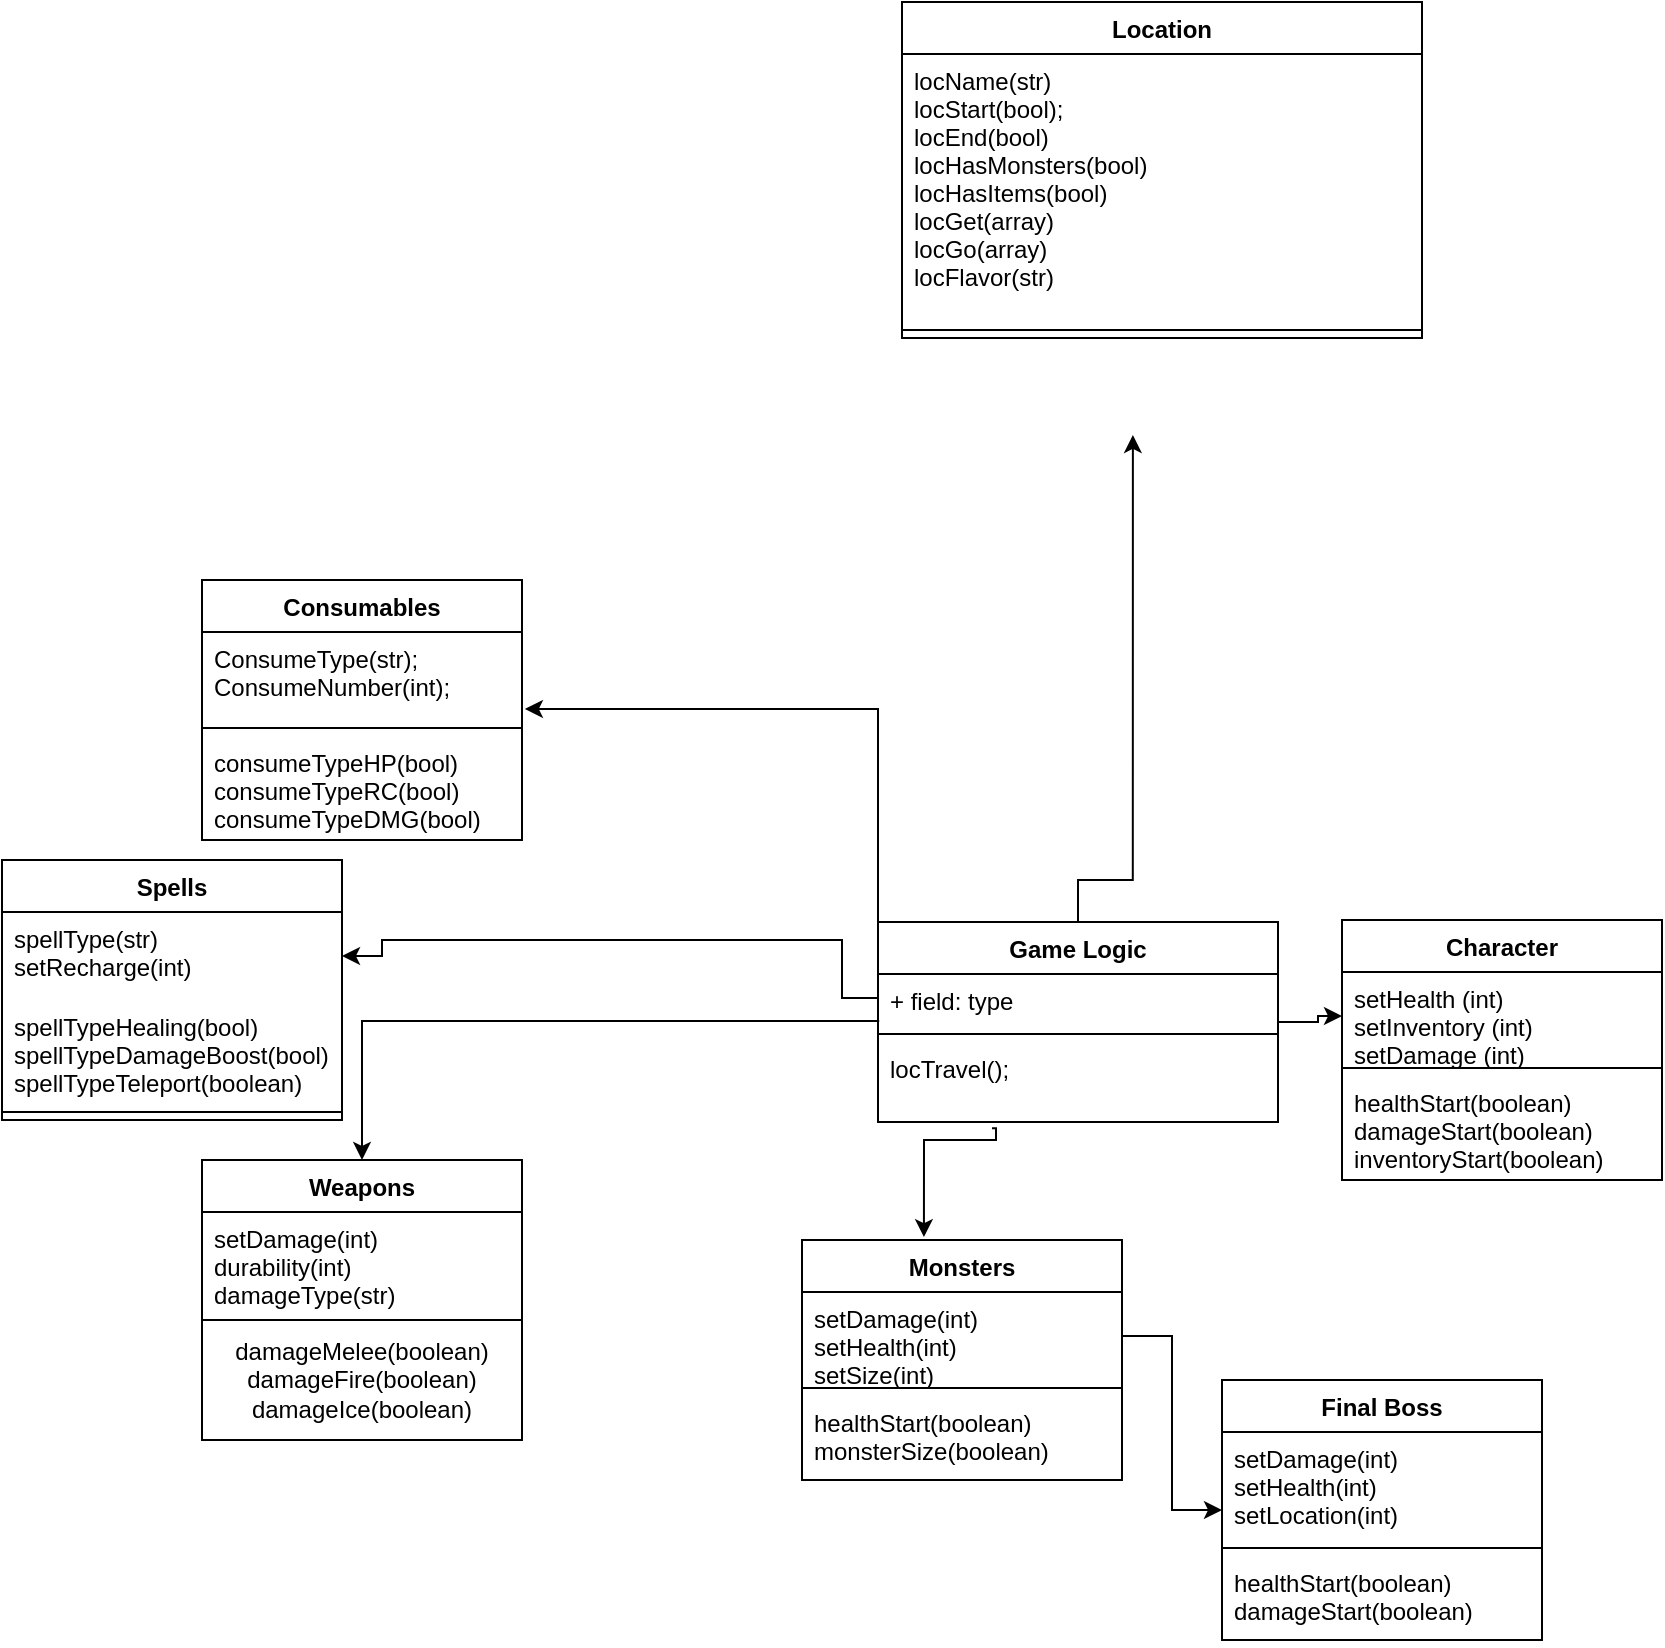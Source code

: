 <mxfile version="17.4.0" type="device"><diagram id="JH-kbLSihW9ZgI54_5LK" name="Page-1"><mxGraphModel dx="839" dy="1034" grid="1" gridSize="10" guides="1" tooltips="1" connect="1" arrows="1" fold="1" page="1" pageScale="1" pageWidth="850" pageHeight="1100" background="#FFFFFF" math="0" shadow="0"><root><mxCell id="0"/><mxCell id="1" parent="0"/><mxCell id="G_cTWSV_KLJYPNcDIyrp-1" style="edgeStyle=orthogonalEdgeStyle;rounded=0;orthogonalLoop=1;jettySize=auto;html=1;exitX=0.5;exitY=0;exitDx=0;exitDy=0;entryX=0.444;entryY=1.154;entryDx=0;entryDy=0;entryPerimeter=0;" parent="1" source="jTxGhpb9Axv69rySEj0M-1" edge="1"><mxGeometry relative="1" as="geometry"><mxPoint x="565.44" y="217.468" as="targetPoint"/><mxPoint x="400" y="450" as="sourcePoint"/><Array as="points"><mxPoint x="540" y="440"/><mxPoint x="511" y="440"/></Array></mxGeometry></mxCell><mxCell id="G_cTWSV_KLJYPNcDIyrp-6" style="edgeStyle=orthogonalEdgeStyle;rounded=0;orthogonalLoop=1;jettySize=auto;html=1;entryX=0;entryY=0.5;entryDx=0;entryDy=0;" parent="1" source="jTxGhpb9Axv69rySEj0M-1" target="G_cTWSV_KLJYPNcDIyrp-8" edge="1"><mxGeometry relative="1" as="geometry"><mxPoint x="660" y="530" as="targetPoint"/></mxGeometry></mxCell><mxCell id="jTxGhpb9Axv69rySEj0M-1" value="Game Logic" style="swimlane;fontStyle=1;align=center;verticalAlign=top;childLayout=stackLayout;horizontal=1;startSize=26;horizontalStack=0;resizeParent=1;resizeParentMax=0;resizeLast=0;collapsible=1;marginBottom=0;" parent="1" vertex="1"><mxGeometry x="438" y="461" width="200" height="100" as="geometry"/></mxCell><mxCell id="jTxGhpb9Axv69rySEj0M-2" value="+ field: type" style="text;strokeColor=none;fillColor=none;align=left;verticalAlign=top;spacingLeft=4;spacingRight=4;overflow=hidden;rotatable=0;points=[[0,0.5],[1,0.5]];portConstraint=eastwest;" parent="jTxGhpb9Axv69rySEj0M-1" vertex="1"><mxGeometry y="26" width="200" height="26" as="geometry"/></mxCell><mxCell id="jTxGhpb9Axv69rySEj0M-3" value="" style="line;strokeWidth=1;fillColor=none;align=left;verticalAlign=middle;spacingTop=-1;spacingLeft=3;spacingRight=3;rotatable=0;labelPosition=right;points=[];portConstraint=eastwest;" parent="jTxGhpb9Axv69rySEj0M-1" vertex="1"><mxGeometry y="52" width="200" height="8" as="geometry"/></mxCell><mxCell id="jTxGhpb9Axv69rySEj0M-4" value="locTravel();&#10;" style="text;strokeColor=none;fillColor=none;align=left;verticalAlign=top;spacingLeft=4;spacingRight=4;overflow=hidden;rotatable=0;points=[[0,0.5],[1,0.5]];portConstraint=eastwest;" parent="jTxGhpb9Axv69rySEj0M-1" vertex="1"><mxGeometry y="60" width="200" height="40" as="geometry"/></mxCell><mxCell id="G_cTWSV_KLJYPNcDIyrp-2" value="Location" style="swimlane;fontStyle=1;align=center;verticalAlign=top;childLayout=stackLayout;horizontal=1;startSize=26;horizontalStack=0;resizeParent=1;resizeParentMax=0;resizeLast=0;collapsible=1;marginBottom=0;" parent="1" vertex="1"><mxGeometry x="450" y="1" width="260" height="168" as="geometry"/></mxCell><mxCell id="G_cTWSV_KLJYPNcDIyrp-3" value="locName(str)&#10;locStart(bool);&#10;locEnd(bool)&#10;locHasMonsters(bool)&#10;locHasItems(bool)&#10;locGet(array)&#10;locGo(array)&#10;locFlavor(str)&#10;&#10;          " style="text;strokeColor=none;fillColor=none;align=left;verticalAlign=top;spacingLeft=4;spacingRight=4;overflow=hidden;rotatable=0;points=[[0,0.5],[1,0.5]];portConstraint=eastwest;" parent="G_cTWSV_KLJYPNcDIyrp-2" vertex="1"><mxGeometry y="26" width="260" height="134" as="geometry"/></mxCell><mxCell id="G_cTWSV_KLJYPNcDIyrp-4" value="" style="line;strokeWidth=1;fillColor=none;align=left;verticalAlign=middle;spacingTop=-1;spacingLeft=3;spacingRight=3;rotatable=0;labelPosition=right;points=[];portConstraint=eastwest;" parent="G_cTWSV_KLJYPNcDIyrp-2" vertex="1"><mxGeometry y="160" width="260" height="8" as="geometry"/></mxCell><mxCell id="G_cTWSV_KLJYPNcDIyrp-7" value="Character" style="swimlane;fontStyle=1;align=center;verticalAlign=top;childLayout=stackLayout;horizontal=1;startSize=26;horizontalStack=0;resizeParent=1;resizeParentMax=0;resizeLast=0;collapsible=1;marginBottom=0;" parent="1" vertex="1"><mxGeometry x="670" y="460" width="160" height="130" as="geometry"/></mxCell><mxCell id="G_cTWSV_KLJYPNcDIyrp-8" value="setHealth (int)&#10;setInventory (int)&#10;setDamage (int)" style="text;strokeColor=none;fillColor=none;align=left;verticalAlign=top;spacingLeft=4;spacingRight=4;overflow=hidden;rotatable=0;points=[[0,0.5],[1,0.5]];portConstraint=eastwest;" parent="G_cTWSV_KLJYPNcDIyrp-7" vertex="1"><mxGeometry y="26" width="160" height="44" as="geometry"/></mxCell><mxCell id="G_cTWSV_KLJYPNcDIyrp-9" value="" style="line;strokeWidth=1;fillColor=none;align=left;verticalAlign=middle;spacingTop=-1;spacingLeft=3;spacingRight=3;rotatable=0;labelPosition=right;points=[];portConstraint=eastwest;" parent="G_cTWSV_KLJYPNcDIyrp-7" vertex="1"><mxGeometry y="70" width="160" height="8" as="geometry"/></mxCell><mxCell id="G_cTWSV_KLJYPNcDIyrp-10" value="healthStart(boolean)&#10;damageStart(boolean)&#10;inventoryStart(boolean)" style="text;strokeColor=none;fillColor=none;align=left;verticalAlign=top;spacingLeft=4;spacingRight=4;overflow=hidden;rotatable=0;points=[[0,0.5],[1,0.5]];portConstraint=eastwest;" parent="G_cTWSV_KLJYPNcDIyrp-7" vertex="1"><mxGeometry y="78" width="160" height="52" as="geometry"/></mxCell><mxCell id="G_cTWSV_KLJYPNcDIyrp-11" style="edgeStyle=orthogonalEdgeStyle;rounded=0;orthogonalLoop=1;jettySize=auto;html=1;entryX=0.381;entryY=-0.012;entryDx=0;entryDy=0;entryPerimeter=0;exitX=0.285;exitY=1.077;exitDx=0;exitDy=0;exitPerimeter=0;" parent="1" source="jTxGhpb9Axv69rySEj0M-4" target="G_cTWSV_KLJYPNcDIyrp-12" edge="1"><mxGeometry relative="1" as="geometry"><mxPoint x="360" y="590" as="targetPoint"/><mxPoint x="460" y="559" as="sourcePoint"/><Array as="points"><mxPoint x="497" y="570"/><mxPoint x="461" y="570"/></Array></mxGeometry></mxCell><mxCell id="G_cTWSV_KLJYPNcDIyrp-12" value="Monsters" style="swimlane;fontStyle=1;align=center;verticalAlign=top;childLayout=stackLayout;horizontal=1;startSize=26;horizontalStack=0;resizeParent=1;resizeParentMax=0;resizeLast=0;collapsible=1;marginBottom=0;" parent="1" vertex="1"><mxGeometry x="400" y="620" width="160" height="120" as="geometry"/></mxCell><mxCell id="G_cTWSV_KLJYPNcDIyrp-13" value="setDamage(int)&#10;setHealth(int)&#10;setSize(int)" style="text;strokeColor=none;fillColor=none;align=left;verticalAlign=top;spacingLeft=4;spacingRight=4;overflow=hidden;rotatable=0;points=[[0,0.5],[1,0.5]];portConstraint=eastwest;" parent="G_cTWSV_KLJYPNcDIyrp-12" vertex="1"><mxGeometry y="26" width="160" height="44" as="geometry"/></mxCell><mxCell id="G_cTWSV_KLJYPNcDIyrp-14" value="" style="line;strokeWidth=1;fillColor=none;align=left;verticalAlign=middle;spacingTop=-1;spacingLeft=3;spacingRight=3;rotatable=0;labelPosition=right;points=[];portConstraint=eastwest;" parent="G_cTWSV_KLJYPNcDIyrp-12" vertex="1"><mxGeometry y="70" width="160" height="8" as="geometry"/></mxCell><mxCell id="G_cTWSV_KLJYPNcDIyrp-15" value="healthStart(boolean)&#10;monsterSize(boolean)" style="text;strokeColor=none;fillColor=none;align=left;verticalAlign=top;spacingLeft=4;spacingRight=4;overflow=hidden;rotatable=0;points=[[0,0.5],[1,0.5]];portConstraint=eastwest;" parent="G_cTWSV_KLJYPNcDIyrp-12" vertex="1"><mxGeometry y="78" width="160" height="42" as="geometry"/></mxCell><mxCell id="G_cTWSV_KLJYPNcDIyrp-16" style="edgeStyle=orthogonalEdgeStyle;rounded=0;orthogonalLoop=1;jettySize=auto;html=1;" parent="1" source="G_cTWSV_KLJYPNcDIyrp-13" target="G_cTWSV_KLJYPNcDIyrp-17" edge="1"><mxGeometry relative="1" as="geometry"><mxPoint x="440" y="710" as="targetPoint"/></mxGeometry></mxCell><mxCell id="G_cTWSV_KLJYPNcDIyrp-17" value="Final Boss" style="swimlane;fontStyle=1;align=center;verticalAlign=top;childLayout=stackLayout;horizontal=1;startSize=26;horizontalStack=0;resizeParent=1;resizeParentMax=0;resizeLast=0;collapsible=1;marginBottom=0;" parent="1" vertex="1"><mxGeometry x="610" y="690" width="160" height="130" as="geometry"/></mxCell><mxCell id="G_cTWSV_KLJYPNcDIyrp-18" value="setDamage(int)&#10;setHealth(int)&#10;setLocation(int)" style="text;strokeColor=none;fillColor=none;align=left;verticalAlign=top;spacingLeft=4;spacingRight=4;overflow=hidden;rotatable=0;points=[[0,0.5],[1,0.5]];portConstraint=eastwest;" parent="G_cTWSV_KLJYPNcDIyrp-17" vertex="1"><mxGeometry y="26" width="160" height="54" as="geometry"/></mxCell><mxCell id="G_cTWSV_KLJYPNcDIyrp-19" value="" style="line;strokeWidth=1;fillColor=none;align=left;verticalAlign=middle;spacingTop=-1;spacingLeft=3;spacingRight=3;rotatable=0;labelPosition=right;points=[];portConstraint=eastwest;" parent="G_cTWSV_KLJYPNcDIyrp-17" vertex="1"><mxGeometry y="80" width="160" height="8" as="geometry"/></mxCell><mxCell id="G_cTWSV_KLJYPNcDIyrp-20" value="healthStart(boolean)&#10;damageStart(boolean)&#10;" style="text;strokeColor=none;fillColor=none;align=left;verticalAlign=top;spacingLeft=4;spacingRight=4;overflow=hidden;rotatable=0;points=[[0,0.5],[1,0.5]];portConstraint=eastwest;" parent="G_cTWSV_KLJYPNcDIyrp-17" vertex="1"><mxGeometry y="88" width="160" height="42" as="geometry"/></mxCell><mxCell id="G_cTWSV_KLJYPNcDIyrp-21" style="edgeStyle=orthogonalEdgeStyle;rounded=0;orthogonalLoop=1;jettySize=auto;html=1;entryX=1;entryY=0.5;entryDx=0;entryDy=0;" parent="1" source="jTxGhpb9Axv69rySEj0M-2" target="G_cTWSV_KLJYPNcDIyrp-41" edge="1"><mxGeometry relative="1" as="geometry"><mxPoint x="380" y="470" as="targetPoint"/><Array as="points"><mxPoint x="420" y="499"/><mxPoint x="420" y="470"/><mxPoint x="190" y="470"/></Array></mxGeometry></mxCell><mxCell id="G_cTWSV_KLJYPNcDIyrp-35" value="" style="edgeStyle=orthogonalEdgeStyle;rounded=0;orthogonalLoop=1;jettySize=auto;html=1;exitX=0.003;exitY=0.904;exitDx=0;exitDy=0;exitPerimeter=0;" parent="1" source="jTxGhpb9Axv69rySEj0M-2" target="G_cTWSV_KLJYPNcDIyrp-31" edge="1"><mxGeometry relative="1" as="geometry"><mxPoint x="300" y="516" as="sourcePoint"/></mxGeometry></mxCell><mxCell id="d_LXviqX2yvRSVl9hhNe-14" value="" style="edgeStyle=orthogonalEdgeStyle;rounded=0;orthogonalLoop=1;jettySize=auto;html=1;entryX=1.009;entryY=0.875;entryDx=0;entryDy=0;entryPerimeter=0;exitX=0;exitY=0;exitDx=0;exitDy=0;" parent="1" source="jTxGhpb9Axv69rySEj0M-1" target="G_cTWSV_KLJYPNcDIyrp-28" edge="1"><mxGeometry relative="1" as="geometry"><mxPoint x="390" y="470" as="sourcePoint"/><mxPoint x="340" y="360" as="targetPoint"/></mxGeometry></mxCell><mxCell id="G_cTWSV_KLJYPNcDIyrp-27" value="Consumables" style="swimlane;fontStyle=1;align=center;verticalAlign=top;childLayout=stackLayout;horizontal=1;startSize=26;horizontalStack=0;resizeParent=1;resizeParentMax=0;resizeLast=0;collapsible=1;marginBottom=0;" parent="1" vertex="1"><mxGeometry x="100" y="290" width="160" height="130" as="geometry"/></mxCell><mxCell id="G_cTWSV_KLJYPNcDIyrp-28" value="ConsumeType(str);&#10;ConsumeNumber(int);" style="text;strokeColor=none;fillColor=none;align=left;verticalAlign=top;spacingLeft=4;spacingRight=4;overflow=hidden;rotatable=0;points=[[0,0.5],[1,0.5]];portConstraint=eastwest;" parent="G_cTWSV_KLJYPNcDIyrp-27" vertex="1"><mxGeometry y="26" width="160" height="44" as="geometry"/></mxCell><mxCell id="G_cTWSV_KLJYPNcDIyrp-29" value="" style="line;strokeWidth=1;fillColor=none;align=left;verticalAlign=middle;spacingTop=-1;spacingLeft=3;spacingRight=3;rotatable=0;labelPosition=right;points=[];portConstraint=eastwest;" parent="G_cTWSV_KLJYPNcDIyrp-27" vertex="1"><mxGeometry y="70" width="160" height="8" as="geometry"/></mxCell><mxCell id="G_cTWSV_KLJYPNcDIyrp-30" value="consumeTypeHP(bool)&#10;consumeTypeRC(bool)&#10;consumeTypeDMG(bool)" style="text;strokeColor=none;fillColor=none;align=left;verticalAlign=top;spacingLeft=4;spacingRight=4;overflow=hidden;rotatable=0;points=[[0,0.5],[1,0.5]];portConstraint=eastwest;" parent="G_cTWSV_KLJYPNcDIyrp-27" vertex="1"><mxGeometry y="78" width="160" height="52" as="geometry"/></mxCell><mxCell id="G_cTWSV_KLJYPNcDIyrp-31" value="Weapons" style="swimlane;fontStyle=1;align=center;verticalAlign=top;childLayout=stackLayout;horizontal=1;startSize=26;horizontalStack=0;resizeParent=1;resizeParentMax=0;resizeLast=0;collapsible=1;marginBottom=0;" parent="1" vertex="1"><mxGeometry x="100" y="580" width="160" height="80" as="geometry"/></mxCell><mxCell id="G_cTWSV_KLJYPNcDIyrp-32" value="setDamage(int)&#10;durability(int)&#10;damageType(str)&#10;" style="text;strokeColor=none;fillColor=none;align=left;verticalAlign=top;spacingLeft=4;spacingRight=4;overflow=hidden;rotatable=0;points=[[0,0.5],[1,0.5]];portConstraint=eastwest;" parent="G_cTWSV_KLJYPNcDIyrp-31" vertex="1"><mxGeometry y="26" width="160" height="54" as="geometry"/></mxCell><mxCell id="G_cTWSV_KLJYPNcDIyrp-33" value="" style="line;strokeWidth=1;fillColor=none;align=left;verticalAlign=middle;spacingTop=-1;spacingLeft=3;spacingRight=3;rotatable=0;labelPosition=right;points=[];portConstraint=eastwest;" parent="G_cTWSV_KLJYPNcDIyrp-31" vertex="1"><mxGeometry y="80" width="160" as="geometry"/></mxCell><mxCell id="G_cTWSV_KLJYPNcDIyrp-40" value="Spells" style="swimlane;fontStyle=1;align=center;verticalAlign=top;childLayout=stackLayout;horizontal=1;startSize=26;horizontalStack=0;resizeParent=1;resizeParentMax=0;resizeLast=0;collapsible=1;marginBottom=0;" parent="1" vertex="1"><mxGeometry y="430" width="170" height="130" as="geometry"/></mxCell><mxCell id="G_cTWSV_KLJYPNcDIyrp-41" value="spellType(str)&#10;setRecharge(int)" style="text;strokeColor=none;fillColor=none;align=left;verticalAlign=top;spacingLeft=4;spacingRight=4;overflow=hidden;rotatable=0;points=[[0,0.5],[1,0.5]];portConstraint=eastwest;" parent="G_cTWSV_KLJYPNcDIyrp-40" vertex="1"><mxGeometry y="26" width="170" height="44" as="geometry"/></mxCell><mxCell id="G_cTWSV_KLJYPNcDIyrp-43" value="spellTypeHealing(bool)&#10;spellTypeDamageBoost(bool)&#10;spellTypeTeleport(boolean)" style="text;strokeColor=none;fillColor=none;align=left;verticalAlign=top;spacingLeft=4;spacingRight=4;overflow=hidden;rotatable=0;points=[[0,0.5],[1,0.5]];portConstraint=eastwest;" parent="G_cTWSV_KLJYPNcDIyrp-40" vertex="1"><mxGeometry y="70" width="170" height="52" as="geometry"/></mxCell><mxCell id="G_cTWSV_KLJYPNcDIyrp-42" value="" style="line;strokeWidth=1;fillColor=none;align=left;verticalAlign=middle;spacingTop=-1;spacingLeft=3;spacingRight=3;rotatable=0;labelPosition=right;points=[];portConstraint=eastwest;" parent="G_cTWSV_KLJYPNcDIyrp-40" vertex="1"><mxGeometry y="122" width="170" height="8" as="geometry"/></mxCell><mxCell id="d_LXviqX2yvRSVl9hhNe-8" value="damageMelee(boolean)&lt;br&gt;damageFire(boolean)&lt;br&gt;damageIce(boolean)" style="rounded=0;whiteSpace=wrap;html=1;" parent="1" vertex="1"><mxGeometry x="100" y="660" width="160" height="60" as="geometry"/></mxCell></root></mxGraphModel></diagram></mxfile>